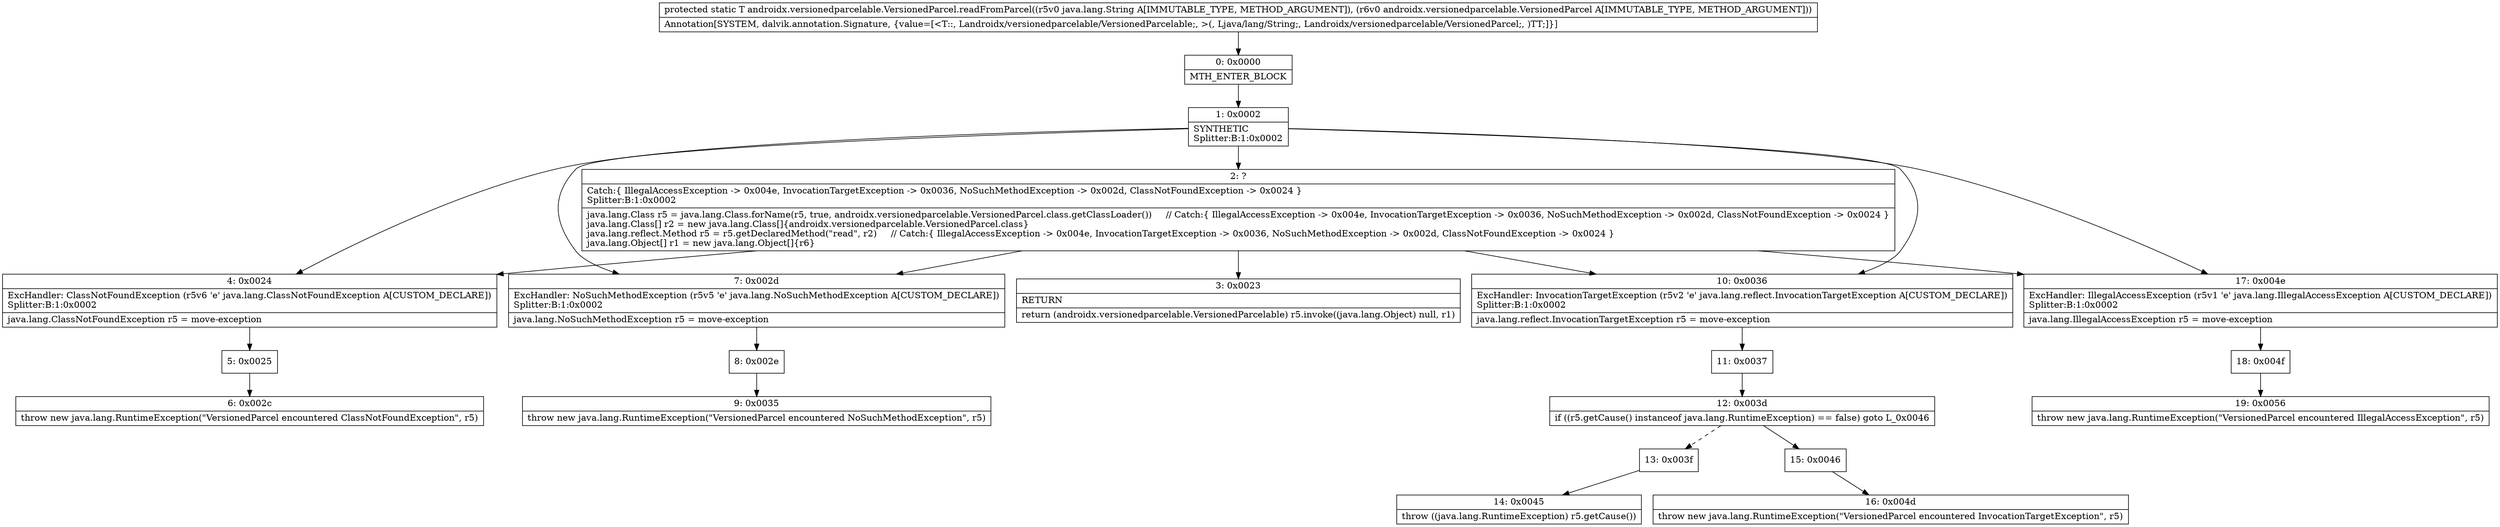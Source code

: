 digraph "CFG forandroidx.versionedparcelable.VersionedParcel.readFromParcel(Ljava\/lang\/String;Landroidx\/versionedparcelable\/VersionedParcel;)Landroidx\/versionedparcelable\/VersionedParcelable;" {
Node_0 [shape=record,label="{0\:\ 0x0000|MTH_ENTER_BLOCK\l}"];
Node_1 [shape=record,label="{1\:\ 0x0002|SYNTHETIC\lSplitter:B:1:0x0002\l}"];
Node_2 [shape=record,label="{2\:\ ?|Catch:\{ IllegalAccessException \-\> 0x004e, InvocationTargetException \-\> 0x0036, NoSuchMethodException \-\> 0x002d, ClassNotFoundException \-\> 0x0024 \}\lSplitter:B:1:0x0002\l|java.lang.Class r5 = java.lang.Class.forName(r5, true, androidx.versionedparcelable.VersionedParcel.class.getClassLoader())     \/\/ Catch:\{ IllegalAccessException \-\> 0x004e, InvocationTargetException \-\> 0x0036, NoSuchMethodException \-\> 0x002d, ClassNotFoundException \-\> 0x0024 \}\ljava.lang.Class[] r2 = new java.lang.Class[]\{androidx.versionedparcelable.VersionedParcel.class\}\ljava.lang.reflect.Method r5 = r5.getDeclaredMethod(\"read\", r2)     \/\/ Catch:\{ IllegalAccessException \-\> 0x004e, InvocationTargetException \-\> 0x0036, NoSuchMethodException \-\> 0x002d, ClassNotFoundException \-\> 0x0024 \}\ljava.lang.Object[] r1 = new java.lang.Object[]\{r6\}\l}"];
Node_3 [shape=record,label="{3\:\ 0x0023|RETURN\l|return (androidx.versionedparcelable.VersionedParcelable) r5.invoke((java.lang.Object) null, r1)\l}"];
Node_4 [shape=record,label="{4\:\ 0x0024|ExcHandler: ClassNotFoundException (r5v6 'e' java.lang.ClassNotFoundException A[CUSTOM_DECLARE])\lSplitter:B:1:0x0002\l|java.lang.ClassNotFoundException r5 = move\-exception\l}"];
Node_5 [shape=record,label="{5\:\ 0x0025}"];
Node_6 [shape=record,label="{6\:\ 0x002c|throw new java.lang.RuntimeException(\"VersionedParcel encountered ClassNotFoundException\", r5)\l}"];
Node_7 [shape=record,label="{7\:\ 0x002d|ExcHandler: NoSuchMethodException (r5v5 'e' java.lang.NoSuchMethodException A[CUSTOM_DECLARE])\lSplitter:B:1:0x0002\l|java.lang.NoSuchMethodException r5 = move\-exception\l}"];
Node_8 [shape=record,label="{8\:\ 0x002e}"];
Node_9 [shape=record,label="{9\:\ 0x0035|throw new java.lang.RuntimeException(\"VersionedParcel encountered NoSuchMethodException\", r5)\l}"];
Node_10 [shape=record,label="{10\:\ 0x0036|ExcHandler: InvocationTargetException (r5v2 'e' java.lang.reflect.InvocationTargetException A[CUSTOM_DECLARE])\lSplitter:B:1:0x0002\l|java.lang.reflect.InvocationTargetException r5 = move\-exception\l}"];
Node_11 [shape=record,label="{11\:\ 0x0037}"];
Node_12 [shape=record,label="{12\:\ 0x003d|if ((r5.getCause() instanceof java.lang.RuntimeException) == false) goto L_0x0046\l}"];
Node_13 [shape=record,label="{13\:\ 0x003f}"];
Node_14 [shape=record,label="{14\:\ 0x0045|throw ((java.lang.RuntimeException) r5.getCause())\l}"];
Node_15 [shape=record,label="{15\:\ 0x0046}"];
Node_16 [shape=record,label="{16\:\ 0x004d|throw new java.lang.RuntimeException(\"VersionedParcel encountered InvocationTargetException\", r5)\l}"];
Node_17 [shape=record,label="{17\:\ 0x004e|ExcHandler: IllegalAccessException (r5v1 'e' java.lang.IllegalAccessException A[CUSTOM_DECLARE])\lSplitter:B:1:0x0002\l|java.lang.IllegalAccessException r5 = move\-exception\l}"];
Node_18 [shape=record,label="{18\:\ 0x004f}"];
Node_19 [shape=record,label="{19\:\ 0x0056|throw new java.lang.RuntimeException(\"VersionedParcel encountered IllegalAccessException\", r5)\l}"];
MethodNode[shape=record,label="{protected static T androidx.versionedparcelable.VersionedParcel.readFromParcel((r5v0 java.lang.String A[IMMUTABLE_TYPE, METHOD_ARGUMENT]), (r6v0 androidx.versionedparcelable.VersionedParcel A[IMMUTABLE_TYPE, METHOD_ARGUMENT]))  | Annotation[SYSTEM, dalvik.annotation.Signature, \{value=[\<T::, Landroidx\/versionedparcelable\/VersionedParcelable;, \>(, Ljava\/lang\/String;, Landroidx\/versionedparcelable\/VersionedParcel;, )TT;]\}]\l}"];
MethodNode -> Node_0;
Node_0 -> Node_1;
Node_1 -> Node_2;
Node_1 -> Node_17;
Node_1 -> Node_10;
Node_1 -> Node_7;
Node_1 -> Node_4;
Node_2 -> Node_3;
Node_2 -> Node_17;
Node_2 -> Node_10;
Node_2 -> Node_7;
Node_2 -> Node_4;
Node_4 -> Node_5;
Node_5 -> Node_6;
Node_7 -> Node_8;
Node_8 -> Node_9;
Node_10 -> Node_11;
Node_11 -> Node_12;
Node_12 -> Node_13[style=dashed];
Node_12 -> Node_15;
Node_13 -> Node_14;
Node_15 -> Node_16;
Node_17 -> Node_18;
Node_18 -> Node_19;
}

